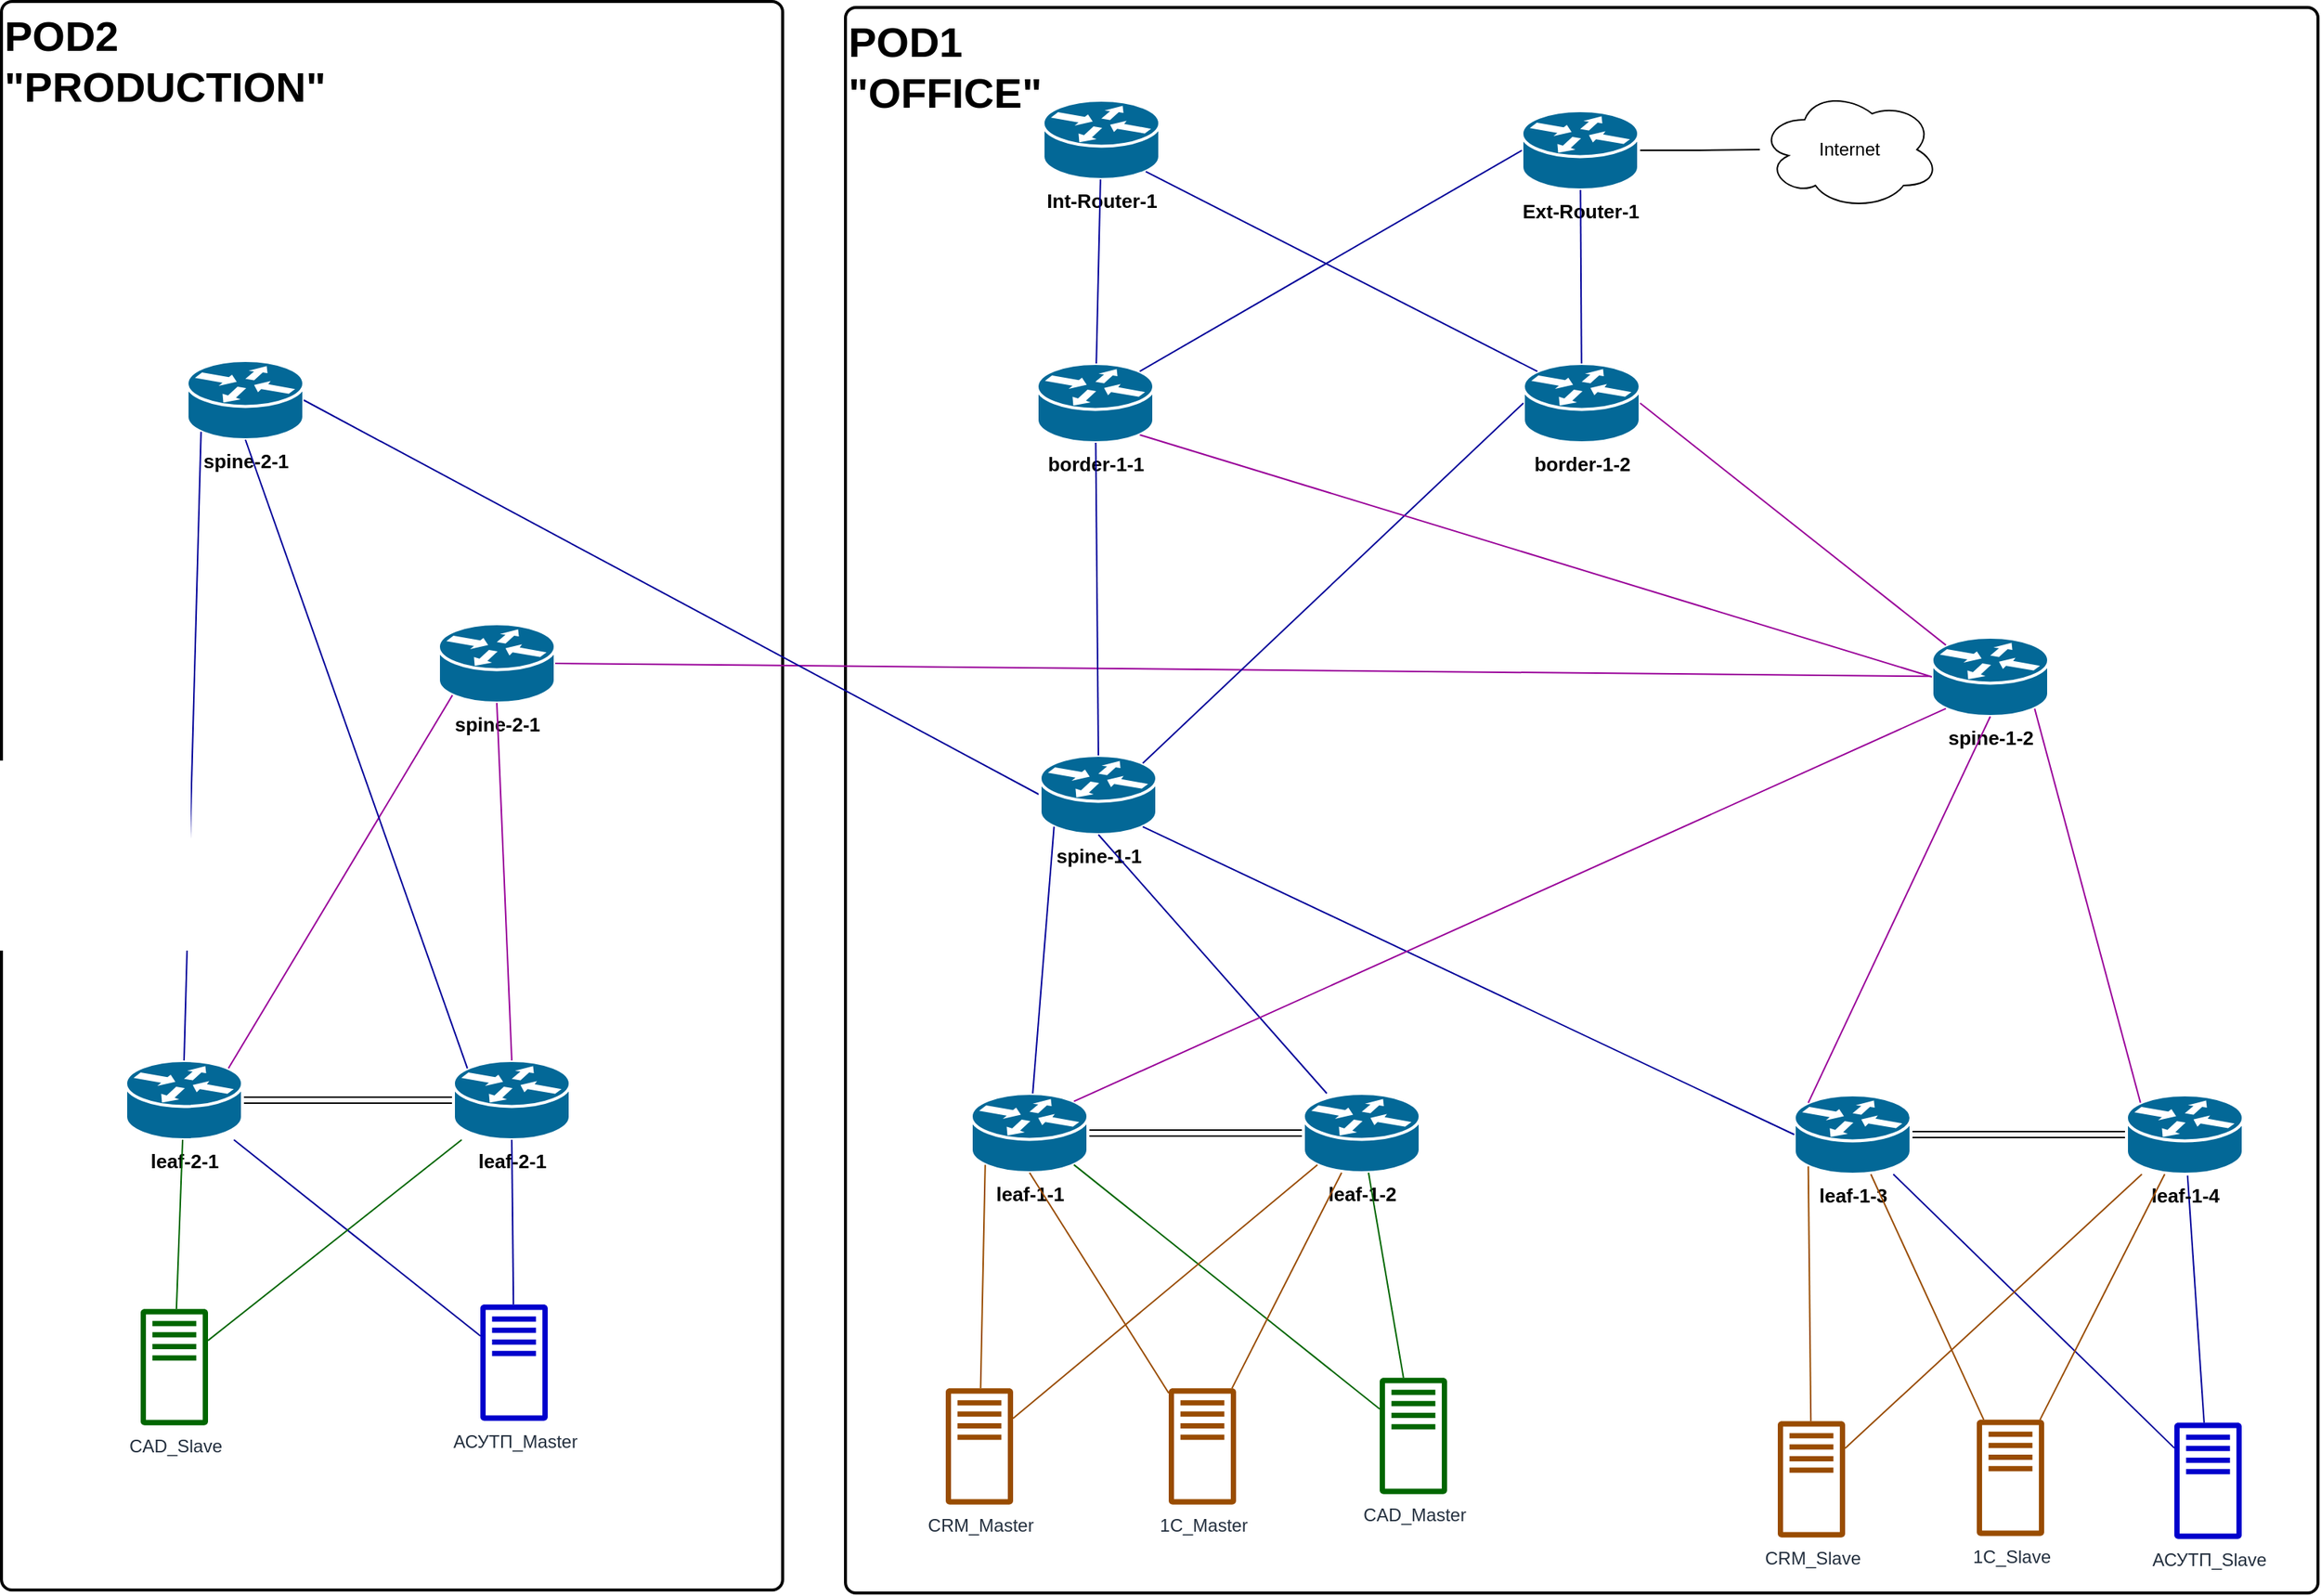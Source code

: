 <mxfile version="22.1.16" type="device">
  <diagram name="Общая топология ЦОД" id="TC6Q54lSCY4vWSKHGPRb">
    <mxGraphModel dx="3585" dy="2910" grid="0" gridSize="10" guides="1" tooltips="1" connect="1" arrows="1" fold="1" page="0" pageScale="1" pageWidth="1169" pageHeight="827" math="0" shadow="0">
      <root>
        <mxCell id="0" />
        <mxCell id="1" parent="0" />
        <mxCell id="myVjWRpwqgNzT39nadzQ-1" value="POD1&lt;br style=&quot;font-size: 28px;&quot;&gt;&quot;OFFICE&quot;" style="rounded=1;whiteSpace=wrap;html=1;absoluteArcSize=1;arcSize=14;strokeWidth=2;align=left;horizontal=1;verticalAlign=top;fontSize=28;fontStyle=1" vertex="1" parent="1">
          <mxGeometry x="594" y="-786" width="984" height="1060" as="geometry" />
        </mxCell>
        <mxCell id="myVjWRpwqgNzT39nadzQ-2" value="POD2&lt;br style=&quot;font-size: 28px;&quot;&gt;&quot;PRODUCTION&quot;" style="rounded=1;whiteSpace=wrap;html=1;absoluteArcSize=1;arcSize=14;strokeWidth=2;align=left;horizontal=1;verticalAlign=top;fontSize=28;fontStyle=1" vertex="1" parent="1">
          <mxGeometry x="30" y="-790" width="522" height="1062" as="geometry" />
        </mxCell>
        <mxCell id="myVjWRpwqgNzT39nadzQ-3" value="spine-2-1" style="shape=mxgraph.cisco.routers.router;sketch=0;html=1;pointerEvents=1;dashed=0;fillColor=#036897;strokeColor=#ffffff;strokeWidth=2;verticalLabelPosition=bottom;verticalAlign=top;align=center;outlineConnect=0;fontStyle=1;fontSize=13;" vertex="1" parent="1">
          <mxGeometry x="154" y="-550" width="78" height="53" as="geometry" />
        </mxCell>
        <mxCell id="myVjWRpwqgNzT39nadzQ-4" value="spine-2-1" style="shape=mxgraph.cisco.routers.router;sketch=0;html=1;pointerEvents=1;dashed=0;fillColor=#036897;strokeColor=#ffffff;strokeWidth=2;verticalLabelPosition=bottom;verticalAlign=top;align=center;outlineConnect=0;fontStyle=1;fontSize=13;" vertex="1" parent="1">
          <mxGeometry x="322" y="-374" width="78" height="53" as="geometry" />
        </mxCell>
        <mxCell id="myVjWRpwqgNzT39nadzQ-5" style="edgeStyle=orthogonalEdgeStyle;rounded=0;orthogonalLoop=1;jettySize=auto;html=1;endArrow=none;endFill=0;shape=link;" edge="1" parent="1" source="myVjWRpwqgNzT39nadzQ-6" target="myVjWRpwqgNzT39nadzQ-7">
          <mxGeometry relative="1" as="geometry" />
        </mxCell>
        <mxCell id="myVjWRpwqgNzT39nadzQ-6" value="leaf-2-1" style="shape=mxgraph.cisco.routers.router;sketch=0;html=1;pointerEvents=1;dashed=0;fillColor=#036897;strokeColor=#ffffff;strokeWidth=2;verticalLabelPosition=bottom;verticalAlign=top;align=center;outlineConnect=0;fontStyle=1;fontSize=13;" vertex="1" parent="1">
          <mxGeometry x="113" y="-82" width="78" height="53" as="geometry" />
        </mxCell>
        <mxCell id="myVjWRpwqgNzT39nadzQ-7" value="leaf-2-1" style="shape=mxgraph.cisco.routers.router;sketch=0;html=1;pointerEvents=1;dashed=0;fillColor=#036897;strokeColor=#ffffff;strokeWidth=2;verticalLabelPosition=bottom;verticalAlign=top;align=center;outlineConnect=0;fontStyle=1;fontSize=13;" vertex="1" parent="1">
          <mxGeometry x="332" y="-82" width="78" height="53" as="geometry" />
        </mxCell>
        <mxCell id="myVjWRpwqgNzT39nadzQ-8" value="" style="endArrow=none;html=1;rounded=0;entryX=0.12;entryY=0.9;entryDx=0;entryDy=0;entryPerimeter=0;exitX=0.5;exitY=0;exitDx=0;exitDy=0;exitPerimeter=0;fontSize=8;strokeColor=#000099;" edge="1" parent="1" source="myVjWRpwqgNzT39nadzQ-6" target="myVjWRpwqgNzT39nadzQ-3">
          <mxGeometry width="50" height="50" relative="1" as="geometry">
            <mxPoint x="443" y="-110" as="sourcePoint" />
            <mxPoint x="493" y="-160" as="targetPoint" />
          </mxGeometry>
        </mxCell>
        <mxCell id="myVjWRpwqgNzT39nadzQ-9" value="" style="endArrow=none;html=1;rounded=0;exitX=0.88;exitY=0.1;exitDx=0;exitDy=0;exitPerimeter=0;entryX=0.12;entryY=0.9;entryDx=0;entryDy=0;entryPerimeter=0;strokeColor=#990099;" edge="1" parent="1" source="myVjWRpwqgNzT39nadzQ-6" target="myVjWRpwqgNzT39nadzQ-4">
          <mxGeometry width="50" height="50" relative="1" as="geometry">
            <mxPoint x="52" y="-130" as="sourcePoint" />
            <mxPoint x="202" y="-362" as="targetPoint" />
          </mxGeometry>
        </mxCell>
        <mxCell id="myVjWRpwqgNzT39nadzQ-10" value="" style="endArrow=none;html=1;rounded=0;entryX=0.5;entryY=1;entryDx=0;entryDy=0;entryPerimeter=0;exitX=0.12;exitY=0.1;exitDx=0;exitDy=0;exitPerimeter=0;strokeColor=#000099;" edge="1" parent="1" source="myVjWRpwqgNzT39nadzQ-7" target="myVjWRpwqgNzT39nadzQ-3">
          <mxGeometry width="50" height="50" relative="1" as="geometry">
            <mxPoint x="173" y="-98" as="sourcePoint" />
            <mxPoint x="223" y="-360" as="targetPoint" />
          </mxGeometry>
        </mxCell>
        <mxCell id="myVjWRpwqgNzT39nadzQ-11" value="" style="endArrow=none;html=1;rounded=0;entryX=0.5;entryY=1;entryDx=0;entryDy=0;entryPerimeter=0;exitX=0.5;exitY=0;exitDx=0;exitDy=0;exitPerimeter=0;strokeColor=#990099;" edge="1" parent="1" source="myVjWRpwqgNzT39nadzQ-7" target="myVjWRpwqgNzT39nadzQ-4">
          <mxGeometry width="50" height="50" relative="1" as="geometry">
            <mxPoint x="163" y="-103" as="sourcePoint" />
            <mxPoint x="529" y="-340" as="targetPoint" />
          </mxGeometry>
        </mxCell>
        <mxCell id="myVjWRpwqgNzT39nadzQ-12" value="" style="endArrow=none;html=1;rounded=0;fontSize=11;strokeColor=#990099;entryX=1;entryY=0.5;entryDx=0;entryDy=0;entryPerimeter=0;" edge="1" parent="1" source="myVjWRpwqgNzT39nadzQ-21" target="myVjWRpwqgNzT39nadzQ-4">
          <mxGeometry width="50" height="50" relative="1" as="geometry">
            <mxPoint x="356.36" y="-103.7" as="sourcePoint" />
            <mxPoint x="459" y="-461" as="targetPoint" />
          </mxGeometry>
        </mxCell>
        <mxCell id="myVjWRpwqgNzT39nadzQ-13" value="" style="endArrow=none;html=1;rounded=0;entryX=1;entryY=0.5;entryDx=0;entryDy=0;entryPerimeter=0;exitX=0;exitY=0.5;exitDx=0;exitDy=0;exitPerimeter=0;strokeColor=#000099;" edge="1" parent="1" source="myVjWRpwqgNzT39nadzQ-20" target="myVjWRpwqgNzT39nadzQ-3">
          <mxGeometry width="50" height="50" relative="1" as="geometry">
            <mxPoint x="386.0" y="-109" as="sourcePoint" />
            <mxPoint x="141" y="-391" as="targetPoint" />
          </mxGeometry>
        </mxCell>
        <mxCell id="myVjWRpwqgNzT39nadzQ-14" value="" style="endArrow=none;html=1;rounded=0;fontSize=8;strokeColor=#000099;" edge="1" parent="1" source="myVjWRpwqgNzT39nadzQ-19" target="myVjWRpwqgNzT39nadzQ-6">
          <mxGeometry width="50" height="50" relative="1" as="geometry">
            <mxPoint x="94.5" y="117" as="sourcePoint" />
            <mxPoint x="195.002" y="-38" as="targetPoint" />
          </mxGeometry>
        </mxCell>
        <mxCell id="myVjWRpwqgNzT39nadzQ-15" value="" style="endArrow=none;html=1;rounded=0;fontSize=8;strokeColor=#000099;entryX=0.5;entryY=1;entryDx=0;entryDy=0;entryPerimeter=0;" edge="1" parent="1" source="myVjWRpwqgNzT39nadzQ-19" target="myVjWRpwqgNzT39nadzQ-7">
          <mxGeometry width="50" height="50" relative="1" as="geometry">
            <mxPoint x="243" y="120" as="sourcePoint" />
            <mxPoint x="162" y="-19" as="targetPoint" />
          </mxGeometry>
        </mxCell>
        <mxCell id="myVjWRpwqgNzT39nadzQ-16" value="CAD_Slave" style="sketch=0;outlineConnect=0;fontColor=#232F3E;gradientColor=none;fillColor=#006600;strokeColor=none;dashed=0;verticalLabelPosition=bottom;verticalAlign=top;align=center;html=1;fontSize=12;fontStyle=0;aspect=fixed;pointerEvents=1;shape=mxgraph.aws4.traditional_server;" vertex="1" parent="1">
          <mxGeometry x="123" y="84" width="45" height="78" as="geometry" />
        </mxCell>
        <mxCell id="myVjWRpwqgNzT39nadzQ-17" value="" style="endArrow=none;html=1;rounded=0;fontSize=8;strokeColor=#006600;" edge="1" parent="1" source="myVjWRpwqgNzT39nadzQ-16" target="myVjWRpwqgNzT39nadzQ-7">
          <mxGeometry width="50" height="50" relative="1" as="geometry">
            <mxPoint x="249" y="257" as="sourcePoint" />
            <mxPoint x="377" y="108" as="targetPoint" />
          </mxGeometry>
        </mxCell>
        <mxCell id="myVjWRpwqgNzT39nadzQ-18" value="" style="endArrow=none;html=1;rounded=0;fontSize=8;strokeColor=#006600;" edge="1" parent="1" source="myVjWRpwqgNzT39nadzQ-16" target="myVjWRpwqgNzT39nadzQ-6">
          <mxGeometry width="50" height="50" relative="1" as="geometry">
            <mxPoint x="246" y="207" as="sourcePoint" />
            <mxPoint x="158" y="108" as="targetPoint" />
          </mxGeometry>
        </mxCell>
        <mxCell id="myVjWRpwqgNzT39nadzQ-19" value="АСУТП_Master" style="sketch=0;outlineConnect=0;fontColor=#232F3E;gradientColor=none;fillColor=#0000CC;strokeColor=none;dashed=0;verticalLabelPosition=bottom;verticalAlign=top;align=center;html=1;fontSize=12;fontStyle=0;aspect=fixed;pointerEvents=1;shape=mxgraph.aws4.traditional_server;" vertex="1" parent="1">
          <mxGeometry x="350" y="81" width="45" height="78" as="geometry" />
        </mxCell>
        <mxCell id="myVjWRpwqgNzT39nadzQ-20" value="spine-1-1" style="shape=mxgraph.cisco.routers.router;sketch=0;html=1;pointerEvents=1;dashed=0;fillColor=#036897;strokeColor=#ffffff;strokeWidth=2;verticalLabelPosition=bottom;verticalAlign=top;align=center;outlineConnect=0;fontStyle=1;fontSize=13;" vertex="1" parent="1">
          <mxGeometry x="724" y="-286" width="78" height="53" as="geometry" />
        </mxCell>
        <mxCell id="myVjWRpwqgNzT39nadzQ-21" value="spine-1-2" style="shape=mxgraph.cisco.routers.router;sketch=0;html=1;pointerEvents=1;dashed=0;fillColor=#036897;strokeColor=#ffffff;strokeWidth=2;verticalLabelPosition=bottom;verticalAlign=top;align=center;outlineConnect=0;fontStyle=1;fontSize=13;" vertex="1" parent="1">
          <mxGeometry x="1320" y="-365" width="78" height="53" as="geometry" />
        </mxCell>
        <mxCell id="myVjWRpwqgNzT39nadzQ-22" style="edgeStyle=orthogonalEdgeStyle;rounded=0;orthogonalLoop=1;jettySize=auto;html=1;endArrow=none;endFill=0;shape=link;" edge="1" parent="1" source="myVjWRpwqgNzT39nadzQ-23" target="myVjWRpwqgNzT39nadzQ-24">
          <mxGeometry relative="1" as="geometry" />
        </mxCell>
        <mxCell id="myVjWRpwqgNzT39nadzQ-23" value="leaf-1-1" style="shape=mxgraph.cisco.routers.router;sketch=0;html=1;pointerEvents=1;dashed=0;fillColor=#036897;strokeColor=#ffffff;strokeWidth=2;verticalLabelPosition=bottom;verticalAlign=top;align=center;outlineConnect=0;fontStyle=1;fontSize=13;" vertex="1" parent="1">
          <mxGeometry x="678" y="-60" width="78" height="53" as="geometry" />
        </mxCell>
        <mxCell id="myVjWRpwqgNzT39nadzQ-24" value="leaf-1-2" style="shape=mxgraph.cisco.routers.router;sketch=0;html=1;pointerEvents=1;dashed=0;fillColor=#036897;strokeColor=#ffffff;strokeWidth=2;verticalLabelPosition=bottom;verticalAlign=top;align=center;outlineConnect=0;fontStyle=1;fontSize=13;" vertex="1" parent="1">
          <mxGeometry x="900" y="-60" width="78" height="53" as="geometry" />
        </mxCell>
        <mxCell id="myVjWRpwqgNzT39nadzQ-25" value="" style="endArrow=none;html=1;rounded=0;fontSize=8;strokeColor=#000099;" edge="1" parent="1" source="myVjWRpwqgNzT39nadzQ-30" target="myVjWRpwqgNzT39nadzQ-40">
          <mxGeometry width="50" height="50" relative="1" as="geometry">
            <mxPoint x="661.5" y="140" as="sourcePoint" />
            <mxPoint x="671" y="-42" as="targetPoint" />
          </mxGeometry>
        </mxCell>
        <mxCell id="myVjWRpwqgNzT39nadzQ-26" value="" style="endArrow=none;html=1;rounded=0;fontSize=8;strokeColor=#000099;" edge="1" parent="1" source="myVjWRpwqgNzT39nadzQ-30" target="myVjWRpwqgNzT39nadzQ-41">
          <mxGeometry width="50" height="50" relative="1" as="geometry">
            <mxPoint x="810" y="143" as="sourcePoint" />
            <mxPoint x="729" y="4" as="targetPoint" />
          </mxGeometry>
        </mxCell>
        <mxCell id="myVjWRpwqgNzT39nadzQ-27" value="CAD_Master" style="sketch=0;outlineConnect=0;fontColor=#232F3E;gradientColor=none;fillColor=#006600;strokeColor=none;dashed=0;verticalLabelPosition=bottom;verticalAlign=top;align=center;html=1;fontSize=12;fontStyle=0;aspect=fixed;pointerEvents=1;shape=mxgraph.aws4.traditional_server;" vertex="1" parent="1">
          <mxGeometry x="951" y="130" width="45" height="78" as="geometry" />
        </mxCell>
        <mxCell id="myVjWRpwqgNzT39nadzQ-28" value="" style="endArrow=none;html=1;rounded=0;fontSize=8;strokeColor=#006600;" edge="1" parent="1" source="myVjWRpwqgNzT39nadzQ-27" target="myVjWRpwqgNzT39nadzQ-24">
          <mxGeometry width="50" height="50" relative="1" as="geometry">
            <mxPoint x="816" y="280" as="sourcePoint" />
            <mxPoint x="944" y="131" as="targetPoint" />
          </mxGeometry>
        </mxCell>
        <mxCell id="myVjWRpwqgNzT39nadzQ-29" value="" style="endArrow=none;html=1;rounded=0;fontSize=8;strokeColor=#006600;entryX=0.88;entryY=0.9;entryDx=0;entryDy=0;entryPerimeter=0;" edge="1" parent="1" source="myVjWRpwqgNzT39nadzQ-27" target="myVjWRpwqgNzT39nadzQ-23">
          <mxGeometry width="50" height="50" relative="1" as="geometry">
            <mxPoint x="813" y="230" as="sourcePoint" />
            <mxPoint x="725" y="131" as="targetPoint" />
          </mxGeometry>
        </mxCell>
        <mxCell id="myVjWRpwqgNzT39nadzQ-30" value="АСУТП_Slave" style="sketch=0;outlineConnect=0;fontColor=#232F3E;gradientColor=none;fillColor=#0000CC;strokeColor=none;dashed=0;verticalLabelPosition=bottom;verticalAlign=top;align=center;html=1;fontSize=12;fontStyle=0;aspect=fixed;pointerEvents=1;shape=mxgraph.aws4.traditional_server;" vertex="1" parent="1">
          <mxGeometry x="1482" y="160" width="45" height="78" as="geometry" />
        </mxCell>
        <mxCell id="myVjWRpwqgNzT39nadzQ-31" value="" style="endArrow=none;html=1;rounded=0;entryX=0.12;entryY=0.9;entryDx=0;entryDy=0;entryPerimeter=0;fontSize=8;strokeColor=#000099;" edge="1" parent="1" source="myVjWRpwqgNzT39nadzQ-23" target="myVjWRpwqgNzT39nadzQ-20">
          <mxGeometry width="50" height="50" relative="1" as="geometry">
            <mxPoint x="355" y="153" as="sourcePoint" />
            <mxPoint x="364" y="-209" as="targetPoint" />
          </mxGeometry>
        </mxCell>
        <mxCell id="myVjWRpwqgNzT39nadzQ-32" value="CRM_Master" style="sketch=0;outlineConnect=0;fontColor=#232F3E;gradientColor=none;fillColor=#994C00;strokeColor=none;dashed=0;verticalLabelPosition=bottom;verticalAlign=top;align=center;html=1;fontSize=12;fontStyle=0;aspect=fixed;pointerEvents=1;shape=mxgraph.aws4.traditional_server;" vertex="1" parent="1">
          <mxGeometry x="661" y="137" width="45" height="78" as="geometry" />
        </mxCell>
        <mxCell id="myVjWRpwqgNzT39nadzQ-33" value="" style="endArrow=none;html=1;rounded=0;fontSize=8;strokeColor=#994C00;entryX=0.12;entryY=0.9;entryDx=0;entryDy=0;entryPerimeter=0;" edge="1" parent="1" source="myVjWRpwqgNzT39nadzQ-32" target="myVjWRpwqgNzT39nadzQ-23">
          <mxGeometry width="50" height="50" relative="1" as="geometry">
            <mxPoint x="790" y="159" as="sourcePoint" />
            <mxPoint x="824" y="41" as="targetPoint" />
          </mxGeometry>
        </mxCell>
        <mxCell id="myVjWRpwqgNzT39nadzQ-34" value="" style="endArrow=none;html=1;rounded=0;fontSize=8;strokeColor=#994C00;entryX=0.12;entryY=0.9;entryDx=0;entryDy=0;entryPerimeter=0;" edge="1" parent="1" source="myVjWRpwqgNzT39nadzQ-32" target="myVjWRpwqgNzT39nadzQ-24">
          <mxGeometry width="50" height="50" relative="1" as="geometry">
            <mxPoint x="821" y="176" as="sourcePoint" />
            <mxPoint x="697" y="-2" as="targetPoint" />
          </mxGeometry>
        </mxCell>
        <mxCell id="myVjWRpwqgNzT39nadzQ-35" value="" style="endArrow=none;html=1;rounded=0;fontSize=8;strokeColor=#000099;entryX=0.5;entryY=1;entryDx=0;entryDy=0;entryPerimeter=0;" edge="1" parent="1" source="myVjWRpwqgNzT39nadzQ-24" target="myVjWRpwqgNzT39nadzQ-20">
          <mxGeometry width="50" height="50" relative="1" as="geometry">
            <mxPoint x="727" y="-50" as="sourcePoint" />
            <mxPoint x="725" y="-242" as="targetPoint" />
          </mxGeometry>
        </mxCell>
        <mxCell id="myVjWRpwqgNzT39nadzQ-36" value="1С_Master" style="sketch=0;outlineConnect=0;fontColor=#232F3E;gradientColor=none;fillColor=#994C00;strokeColor=none;dashed=0;verticalLabelPosition=bottom;verticalAlign=top;align=center;html=1;fontSize=12;fontStyle=0;aspect=fixed;pointerEvents=1;shape=mxgraph.aws4.traditional_server;" vertex="1" parent="1">
          <mxGeometry x="810" y="137" width="45" height="78" as="geometry" />
        </mxCell>
        <mxCell id="myVjWRpwqgNzT39nadzQ-37" value="" style="endArrow=none;html=1;rounded=0;fontSize=8;strokeColor=#994C00;entryX=0.5;entryY=1;entryDx=0;entryDy=0;entryPerimeter=0;" edge="1" parent="1" source="myVjWRpwqgNzT39nadzQ-36" target="myVjWRpwqgNzT39nadzQ-23">
          <mxGeometry width="50" height="50" relative="1" as="geometry">
            <mxPoint x="915" y="164" as="sourcePoint" />
            <mxPoint x="731.0" y="-40" as="targetPoint" />
          </mxGeometry>
        </mxCell>
        <mxCell id="myVjWRpwqgNzT39nadzQ-38" value="" style="endArrow=none;html=1;rounded=0;fontSize=8;strokeColor=#994C00;" edge="1" parent="1" source="myVjWRpwqgNzT39nadzQ-36" target="myVjWRpwqgNzT39nadzQ-24">
          <mxGeometry width="50" height="50" relative="1" as="geometry">
            <mxPoint x="946" y="181" as="sourcePoint" />
            <mxPoint x="946.791" y="-40" as="targetPoint" />
          </mxGeometry>
        </mxCell>
        <mxCell id="myVjWRpwqgNzT39nadzQ-39" style="edgeStyle=orthogonalEdgeStyle;rounded=0;orthogonalLoop=1;jettySize=auto;html=1;endArrow=none;endFill=0;shape=link;" edge="1" parent="1" source="myVjWRpwqgNzT39nadzQ-40" target="myVjWRpwqgNzT39nadzQ-41">
          <mxGeometry relative="1" as="geometry" />
        </mxCell>
        <mxCell id="myVjWRpwqgNzT39nadzQ-40" value="leaf-1-3" style="shape=mxgraph.cisco.routers.router;sketch=0;html=1;pointerEvents=1;dashed=0;fillColor=#036897;strokeColor=#ffffff;strokeWidth=2;verticalLabelPosition=bottom;verticalAlign=top;align=center;outlineConnect=0;fontStyle=1;fontSize=13;" vertex="1" parent="1">
          <mxGeometry x="1228" y="-59" width="78" height="53" as="geometry" />
        </mxCell>
        <mxCell id="myVjWRpwqgNzT39nadzQ-41" value="leaf-1-4" style="shape=mxgraph.cisco.routers.router;sketch=0;html=1;pointerEvents=1;dashed=0;fillColor=#036897;strokeColor=#ffffff;strokeWidth=2;verticalLabelPosition=bottom;verticalAlign=top;align=center;outlineConnect=0;fontStyle=1;fontSize=13;" vertex="1" parent="1">
          <mxGeometry x="1450" y="-59" width="78" height="53" as="geometry" />
        </mxCell>
        <mxCell id="myVjWRpwqgNzT39nadzQ-42" value="CRM_Slave" style="sketch=0;outlineConnect=0;fontColor=#232F3E;gradientColor=none;fillColor=#994C00;strokeColor=none;dashed=0;verticalLabelPosition=bottom;verticalAlign=top;align=center;html=1;fontSize=12;fontStyle=0;aspect=fixed;pointerEvents=1;shape=mxgraph.aws4.traditional_server;" vertex="1" parent="1">
          <mxGeometry x="1217" y="159" width="45" height="78" as="geometry" />
        </mxCell>
        <mxCell id="myVjWRpwqgNzT39nadzQ-43" value="" style="endArrow=none;html=1;rounded=0;fontSize=8;strokeColor=#994C00;entryX=0.12;entryY=0.9;entryDx=0;entryDy=0;entryPerimeter=0;" edge="1" parent="1" source="myVjWRpwqgNzT39nadzQ-42" target="myVjWRpwqgNzT39nadzQ-40">
          <mxGeometry width="50" height="50" relative="1" as="geometry">
            <mxPoint x="1340" y="160" as="sourcePoint" />
            <mxPoint x="1374" y="42" as="targetPoint" />
          </mxGeometry>
        </mxCell>
        <mxCell id="myVjWRpwqgNzT39nadzQ-44" value="" style="endArrow=none;html=1;rounded=0;fontSize=8;strokeColor=#994C00;" edge="1" parent="1" source="myVjWRpwqgNzT39nadzQ-42" target="myVjWRpwqgNzT39nadzQ-41">
          <mxGeometry width="50" height="50" relative="1" as="geometry">
            <mxPoint x="1371" y="177" as="sourcePoint" />
            <mxPoint x="1247" y="-1" as="targetPoint" />
          </mxGeometry>
        </mxCell>
        <mxCell id="myVjWRpwqgNzT39nadzQ-45" value="1С_Slave" style="sketch=0;outlineConnect=0;fontColor=#232F3E;gradientColor=none;fillColor=#994C00;strokeColor=none;dashed=0;verticalLabelPosition=bottom;verticalAlign=top;align=center;html=1;fontSize=12;fontStyle=0;aspect=fixed;pointerEvents=1;shape=mxgraph.aws4.traditional_server;" vertex="1" parent="1">
          <mxGeometry x="1350" y="158" width="45" height="78" as="geometry" />
        </mxCell>
        <mxCell id="myVjWRpwqgNzT39nadzQ-46" value="" style="endArrow=none;html=1;rounded=0;fontSize=8;strokeColor=#994C00;" edge="1" parent="1" source="myVjWRpwqgNzT39nadzQ-45" target="myVjWRpwqgNzT39nadzQ-40">
          <mxGeometry width="50" height="50" relative="1" as="geometry">
            <mxPoint x="1465" y="165" as="sourcePoint" />
            <mxPoint x="1281.0" y="-39" as="targetPoint" />
          </mxGeometry>
        </mxCell>
        <mxCell id="myVjWRpwqgNzT39nadzQ-47" value="" style="endArrow=none;html=1;rounded=0;fontSize=8;strokeColor=#994C00;" edge="1" parent="1" source="myVjWRpwqgNzT39nadzQ-45" target="myVjWRpwqgNzT39nadzQ-41">
          <mxGeometry width="50" height="50" relative="1" as="geometry">
            <mxPoint x="1496" y="182" as="sourcePoint" />
            <mxPoint x="1496.791" y="-39" as="targetPoint" />
          </mxGeometry>
        </mxCell>
        <mxCell id="myVjWRpwqgNzT39nadzQ-48" value="border-1-1" style="shape=mxgraph.cisco.routers.router;sketch=0;html=1;pointerEvents=1;dashed=0;fillColor=#036897;strokeColor=#ffffff;strokeWidth=2;verticalLabelPosition=bottom;verticalAlign=top;align=center;outlineConnect=0;fontStyle=1;fontSize=13;" vertex="1" parent="1">
          <mxGeometry x="722" y="-548" width="78" height="53" as="geometry" />
        </mxCell>
        <mxCell id="myVjWRpwqgNzT39nadzQ-49" value="border-1-2" style="shape=mxgraph.cisco.routers.router;sketch=0;html=1;pointerEvents=1;dashed=0;fillColor=#036897;strokeColor=#ffffff;strokeWidth=2;verticalLabelPosition=bottom;verticalAlign=top;align=center;outlineConnect=0;fontStyle=1;fontSize=13;" vertex="1" parent="1">
          <mxGeometry x="1047" y="-548" width="78" height="53" as="geometry" />
        </mxCell>
        <mxCell id="myVjWRpwqgNzT39nadzQ-50" value="Int-Router-1" style="shape=mxgraph.cisco.routers.router;sketch=0;html=1;pointerEvents=1;dashed=0;fillColor=#036897;strokeColor=#ffffff;strokeWidth=2;verticalLabelPosition=bottom;verticalAlign=top;align=center;outlineConnect=0;fontStyle=1;fontSize=13;" vertex="1" parent="1">
          <mxGeometry x="726" y="-724" width="78" height="53" as="geometry" />
        </mxCell>
        <mxCell id="myVjWRpwqgNzT39nadzQ-51" style="edgeStyle=orthogonalEdgeStyle;rounded=0;orthogonalLoop=1;jettySize=auto;html=1;exitX=1;exitY=0.5;exitDx=0;exitDy=0;exitPerimeter=0;endArrow=none;endFill=0;" edge="1" parent="1" source="myVjWRpwqgNzT39nadzQ-52" target="myVjWRpwqgNzT39nadzQ-65">
          <mxGeometry relative="1" as="geometry" />
        </mxCell>
        <mxCell id="myVjWRpwqgNzT39nadzQ-52" value="Ext-Router-1" style="shape=mxgraph.cisco.routers.router;sketch=0;html=1;pointerEvents=1;dashed=0;fillColor=#036897;strokeColor=#ffffff;strokeWidth=2;verticalLabelPosition=bottom;verticalAlign=top;align=center;outlineConnect=0;fontStyle=1;fontSize=13;" vertex="1" parent="1">
          <mxGeometry x="1046" y="-717" width="78" height="53" as="geometry" />
        </mxCell>
        <mxCell id="myVjWRpwqgNzT39nadzQ-53" value="" style="endArrow=none;html=1;rounded=0;fontSize=8;strokeColor=#000099;" edge="1" parent="1" source="myVjWRpwqgNzT39nadzQ-48" target="myVjWRpwqgNzT39nadzQ-50">
          <mxGeometry width="50" height="50" relative="1" as="geometry">
            <mxPoint x="364" y="-240" as="sourcePoint" />
            <mxPoint x="193" y="-437" as="targetPoint" />
          </mxGeometry>
        </mxCell>
        <mxCell id="myVjWRpwqgNzT39nadzQ-54" value="" style="endArrow=none;html=1;rounded=0;entryX=0.88;entryY=0.9;entryDx=0;entryDy=0;entryPerimeter=0;fontSize=8;strokeColor=#000099;exitX=0.12;exitY=0.1;exitDx=0;exitDy=0;exitPerimeter=0;" edge="1" parent="1" source="myVjWRpwqgNzT39nadzQ-49" target="myVjWRpwqgNzT39nadzQ-50">
          <mxGeometry width="50" height="50" relative="1" as="geometry">
            <mxPoint x="806" y="-564" as="sourcePoint" />
            <mxPoint x="797" y="-719" as="targetPoint" />
          </mxGeometry>
        </mxCell>
        <mxCell id="myVjWRpwqgNzT39nadzQ-55" value="" style="endArrow=none;html=1;rounded=0;entryX=0;entryY=0.5;entryDx=0;entryDy=0;entryPerimeter=0;fontSize=8;strokeColor=#000099;exitX=0.88;exitY=0.1;exitDx=0;exitDy=0;exitPerimeter=0;" edge="1" parent="1" source="myVjWRpwqgNzT39nadzQ-48" target="myVjWRpwqgNzT39nadzQ-52">
          <mxGeometry width="50" height="50" relative="1" as="geometry">
            <mxPoint x="806" y="-564" as="sourcePoint" />
            <mxPoint x="797" y="-719" as="targetPoint" />
          </mxGeometry>
        </mxCell>
        <mxCell id="myVjWRpwqgNzT39nadzQ-56" value="" style="endArrow=none;html=1;rounded=0;fontSize=8;strokeColor=#000099;" edge="1" parent="1" source="myVjWRpwqgNzT39nadzQ-49" target="myVjWRpwqgNzT39nadzQ-52">
          <mxGeometry width="50" height="50" relative="1" as="geometry">
            <mxPoint x="806" y="-632" as="sourcePoint" />
            <mxPoint x="797" y="-787" as="targetPoint" />
          </mxGeometry>
        </mxCell>
        <mxCell id="myVjWRpwqgNzT39nadzQ-57" value="" style="endArrow=none;html=1;rounded=0;entryX=0.88;entryY=0.9;entryDx=0;entryDy=0;entryPerimeter=0;fontSize=8;strokeColor=#000099;exitX=0;exitY=0.5;exitDx=0;exitDy=0;exitPerimeter=0;" edge="1" parent="1" source="myVjWRpwqgNzT39nadzQ-40" target="myVjWRpwqgNzT39nadzQ-20">
          <mxGeometry width="50" height="50" relative="1" as="geometry">
            <mxPoint x="938" y="-50" as="sourcePoint" />
            <mxPoint x="843" y="-274" as="targetPoint" />
          </mxGeometry>
        </mxCell>
        <mxCell id="myVjWRpwqgNzT39nadzQ-58" value="" style="endArrow=none;html=1;rounded=0;entryX=0.12;entryY=0.9;entryDx=0;entryDy=0;entryPerimeter=0;fontSize=11;strokeColor=#990099;exitX=0.88;exitY=0.1;exitDx=0;exitDy=0;exitPerimeter=0;" edge="1" parent="1" source="myVjWRpwqgNzT39nadzQ-23" target="myVjWRpwqgNzT39nadzQ-21">
          <mxGeometry width="50" height="50" relative="1" as="geometry">
            <mxPoint x="732" y="-50" as="sourcePoint" />
            <mxPoint x="776" y="-274" as="targetPoint" />
          </mxGeometry>
        </mxCell>
        <mxCell id="myVjWRpwqgNzT39nadzQ-59" value="" style="endArrow=none;html=1;rounded=0;entryX=0.5;entryY=1;entryDx=0;entryDy=0;entryPerimeter=0;fontSize=11;strokeColor=#990099;exitX=0.12;exitY=0.1;exitDx=0;exitDy=0;exitPerimeter=0;" edge="1" parent="1" source="myVjWRpwqgNzT39nadzQ-40" target="myVjWRpwqgNzT39nadzQ-21">
          <mxGeometry width="50" height="50" relative="1" as="geometry">
            <mxPoint x="757" y="-45" as="sourcePoint" />
            <mxPoint x="1018" y="-426" as="targetPoint" />
          </mxGeometry>
        </mxCell>
        <mxCell id="myVjWRpwqgNzT39nadzQ-60" value="" style="endArrow=none;html=1;rounded=0;entryX=0.88;entryY=0.9;entryDx=0;entryDy=0;entryPerimeter=0;fontSize=11;strokeColor=#990099;exitX=0.12;exitY=0.1;exitDx=0;exitDy=0;exitPerimeter=0;" edge="1" parent="1" source="myVjWRpwqgNzT39nadzQ-41" target="myVjWRpwqgNzT39nadzQ-21">
          <mxGeometry width="50" height="50" relative="1" as="geometry">
            <mxPoint x="1247" y="-44" as="sourcePoint" />
            <mxPoint x="1048" y="-421" as="targetPoint" />
          </mxGeometry>
        </mxCell>
        <mxCell id="myVjWRpwqgNzT39nadzQ-61" value="" style="endArrow=none;html=1;rounded=0;entryX=0.88;entryY=0.1;entryDx=0;entryDy=0;entryPerimeter=0;fontSize=8;strokeColor=#000099;exitX=0;exitY=0.5;exitDx=0;exitDy=0;exitPerimeter=0;" edge="1" parent="1" source="myVjWRpwqgNzT39nadzQ-49" target="myVjWRpwqgNzT39nadzQ-20">
          <mxGeometry width="50" height="50" relative="1" as="geometry">
            <mxPoint x="1469" y="-44" as="sourcePoint" />
            <mxPoint x="1078" y="-426" as="targetPoint" />
          </mxGeometry>
        </mxCell>
        <mxCell id="myVjWRpwqgNzT39nadzQ-62" value="" style="endArrow=none;html=1;rounded=0;entryX=0.5;entryY=0;entryDx=0;entryDy=0;entryPerimeter=0;fontSize=8;strokeColor=#000099;" edge="1" parent="1" source="myVjWRpwqgNzT39nadzQ-48" target="myVjWRpwqgNzT39nadzQ-20">
          <mxGeometry width="50" height="50" relative="1" as="geometry">
            <mxPoint x="1589" y="-165" as="sourcePoint" />
            <mxPoint x="790" y="-261" as="targetPoint" />
          </mxGeometry>
        </mxCell>
        <mxCell id="myVjWRpwqgNzT39nadzQ-63" value="" style="endArrow=none;html=1;rounded=0;fontSize=11;strokeColor=#990099;exitX=0.88;exitY=0.9;exitDx=0;exitDy=0;exitPerimeter=0;entryX=0;entryY=0.5;entryDx=0;entryDy=0;entryPerimeter=0;" edge="1" parent="1" source="myVjWRpwqgNzT39nadzQ-48" target="myVjWRpwqgNzT39nadzQ-21">
          <mxGeometry width="50" height="50" relative="1" as="geometry">
            <mxPoint x="1469" y="-44" as="sourcePoint" />
            <mxPoint x="1141" y="-464" as="targetPoint" />
          </mxGeometry>
        </mxCell>
        <mxCell id="myVjWRpwqgNzT39nadzQ-64" value="" style="endArrow=none;html=1;rounded=0;fontSize=11;strokeColor=#990099;exitX=1;exitY=0.5;exitDx=0;exitDy=0;exitPerimeter=0;entryX=0.12;entryY=0.1;entryDx=0;entryDy=0;entryPerimeter=0;" edge="1" parent="1" source="myVjWRpwqgNzT39nadzQ-49" target="myVjWRpwqgNzT39nadzQ-21">
          <mxGeometry width="50" height="50" relative="1" as="geometry">
            <mxPoint x="1598" y="-344" as="sourcePoint" />
            <mxPoint x="1087" y="-447" as="targetPoint" />
          </mxGeometry>
        </mxCell>
        <mxCell id="myVjWRpwqgNzT39nadzQ-65" value="Internet" style="ellipse;shape=cloud;whiteSpace=wrap;html=1;" vertex="1" parent="1">
          <mxGeometry x="1205" y="-731" width="120" height="80" as="geometry" />
        </mxCell>
      </root>
    </mxGraphModel>
  </diagram>
</mxfile>
